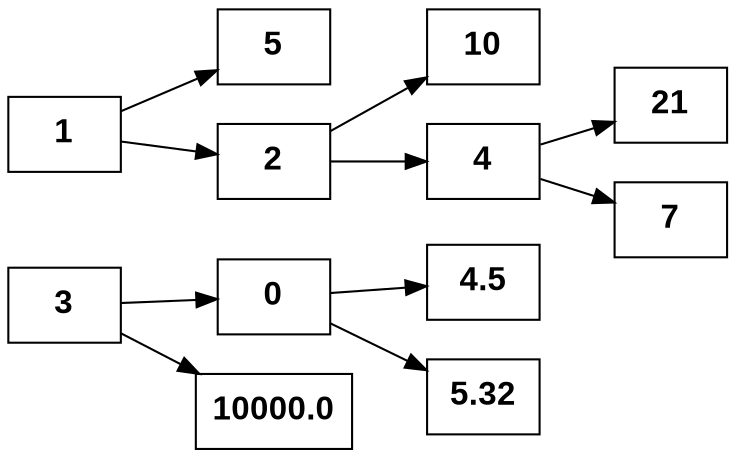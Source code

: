 digraph { 
rankdir = LR 
node[shape=record, fontname="Arial Black", fontsize=16] 
0 -> 4.5 
0 -> 5.32 
1 -> 5 
1 -> 2 
2 -> 10 
2 -> 4 
3 -> 0 
3 -> 10000.0 
4 -> 21 
4 -> 7 
} 
